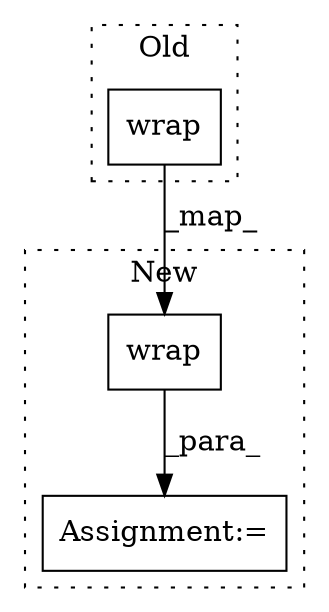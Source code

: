 digraph G {
subgraph cluster0 {
1 [label="wrap" a="32" s="7312,7337" l="5,1" shape="box"];
label = "Old";
style="dotted";
}
subgraph cluster1 {
2 [label="wrap" a="32" s="7326,7351" l="5,1" shape="box"];
3 [label="Assignment:=" a="7" s="7325" l="1" shape="box"];
label = "New";
style="dotted";
}
1 -> 2 [label="_map_"];
2 -> 3 [label="_para_"];
}